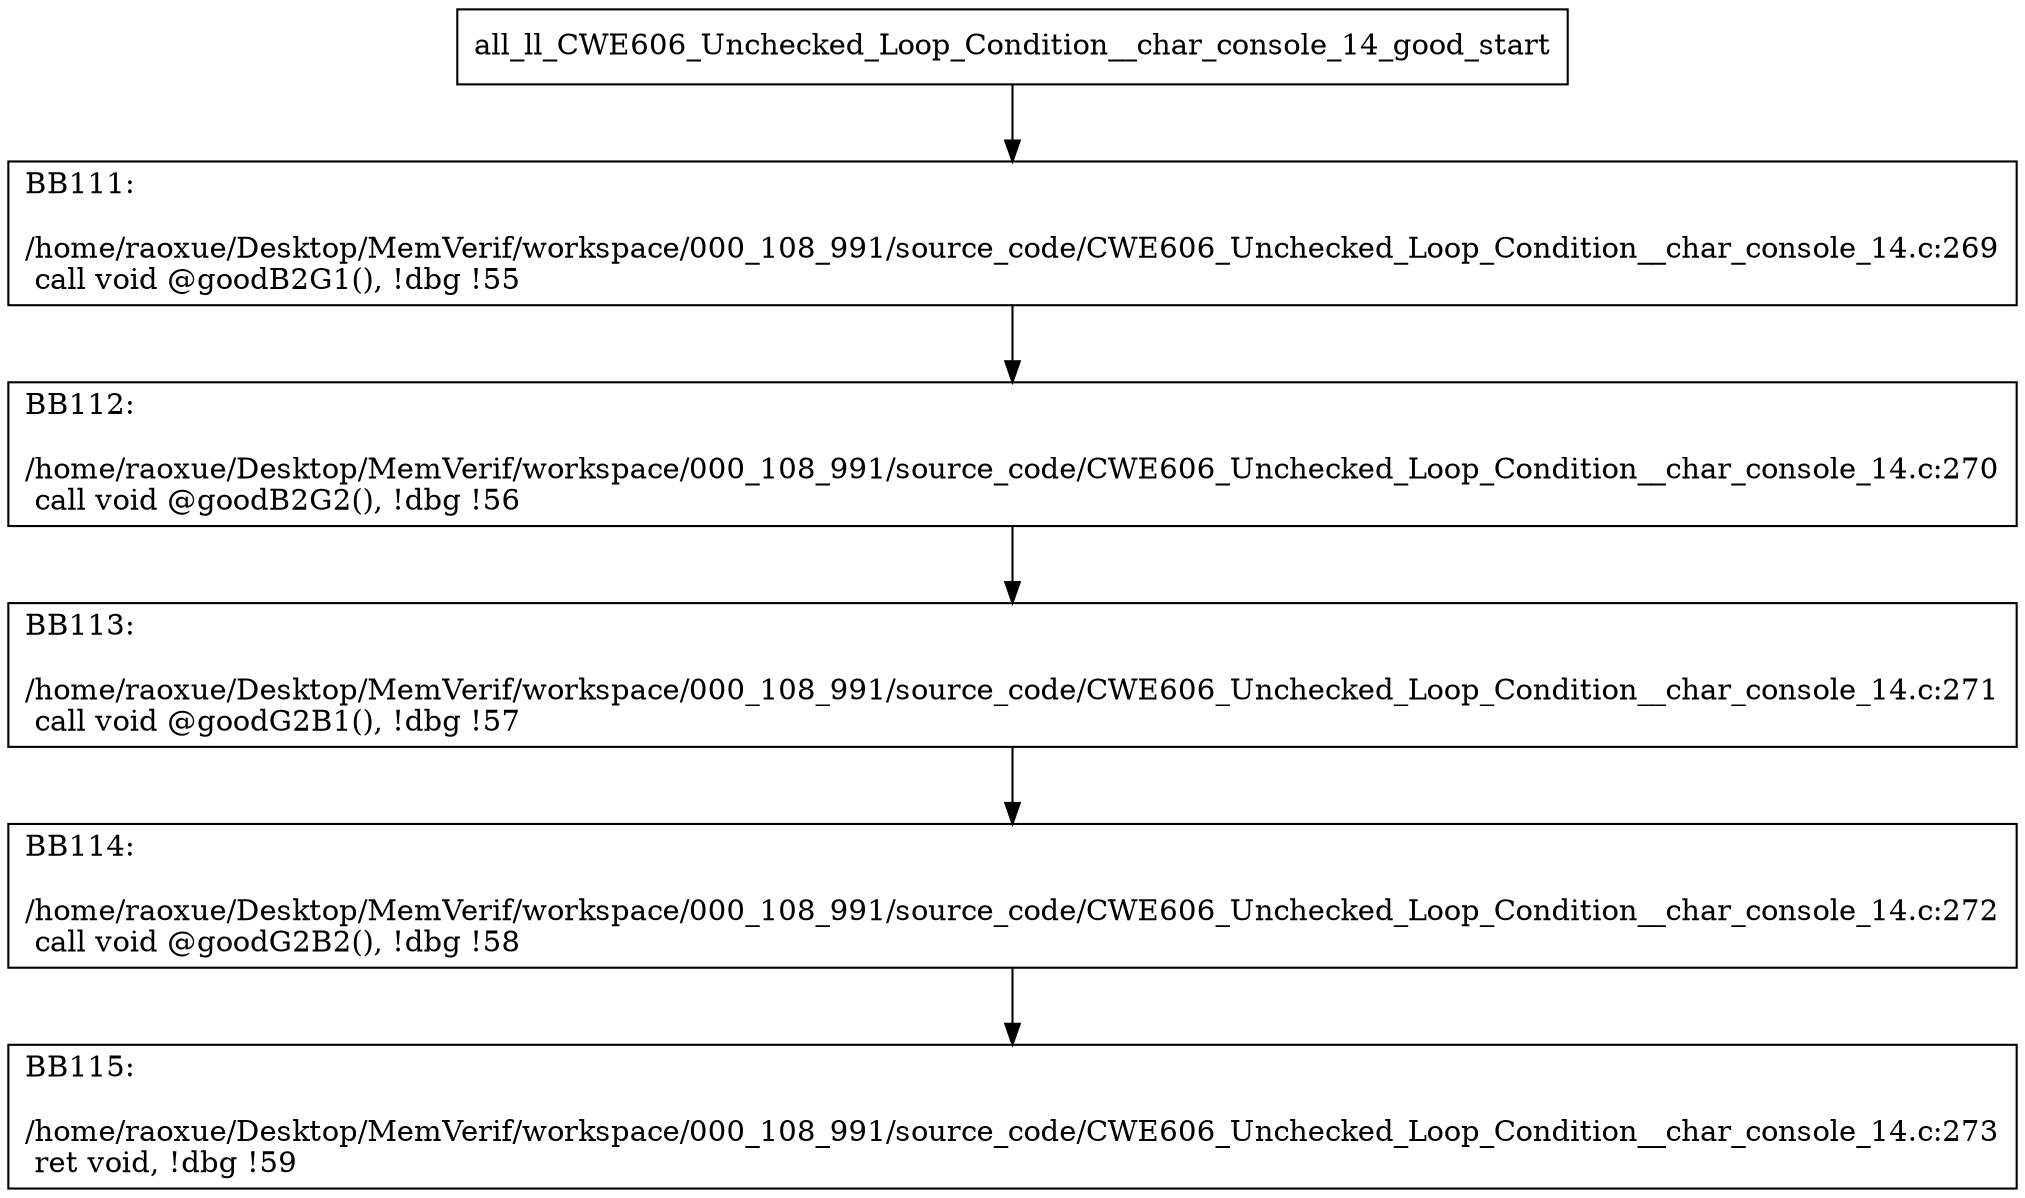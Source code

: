 digraph "CFG for'all_ll_CWE606_Unchecked_Loop_Condition__char_console_14_good' function" {
	BBall_ll_CWE606_Unchecked_Loop_Condition__char_console_14_good_start[shape=record,label="{all_ll_CWE606_Unchecked_Loop_Condition__char_console_14_good_start}"];
	BBall_ll_CWE606_Unchecked_Loop_Condition__char_console_14_good_start-> all_ll_CWE606_Unchecked_Loop_Condition__char_console_14_goodBB111;
	all_ll_CWE606_Unchecked_Loop_Condition__char_console_14_goodBB111 [shape=record, label="{BB111:\l\l/home/raoxue/Desktop/MemVerif/workspace/000_108_991/source_code/CWE606_Unchecked_Loop_Condition__char_console_14.c:269\l
  call void @goodB2G1(), !dbg !55\l
}"];
	all_ll_CWE606_Unchecked_Loop_Condition__char_console_14_goodBB111-> all_ll_CWE606_Unchecked_Loop_Condition__char_console_14_goodBB112;
	all_ll_CWE606_Unchecked_Loop_Condition__char_console_14_goodBB112 [shape=record, label="{BB112:\l\l/home/raoxue/Desktop/MemVerif/workspace/000_108_991/source_code/CWE606_Unchecked_Loop_Condition__char_console_14.c:270\l
  call void @goodB2G2(), !dbg !56\l
}"];
	all_ll_CWE606_Unchecked_Loop_Condition__char_console_14_goodBB112-> all_ll_CWE606_Unchecked_Loop_Condition__char_console_14_goodBB113;
	all_ll_CWE606_Unchecked_Loop_Condition__char_console_14_goodBB113 [shape=record, label="{BB113:\l\l/home/raoxue/Desktop/MemVerif/workspace/000_108_991/source_code/CWE606_Unchecked_Loop_Condition__char_console_14.c:271\l
  call void @goodG2B1(), !dbg !57\l
}"];
	all_ll_CWE606_Unchecked_Loop_Condition__char_console_14_goodBB113-> all_ll_CWE606_Unchecked_Loop_Condition__char_console_14_goodBB114;
	all_ll_CWE606_Unchecked_Loop_Condition__char_console_14_goodBB114 [shape=record, label="{BB114:\l\l/home/raoxue/Desktop/MemVerif/workspace/000_108_991/source_code/CWE606_Unchecked_Loop_Condition__char_console_14.c:272\l
  call void @goodG2B2(), !dbg !58\l
}"];
	all_ll_CWE606_Unchecked_Loop_Condition__char_console_14_goodBB114-> all_ll_CWE606_Unchecked_Loop_Condition__char_console_14_goodBB115;
	all_ll_CWE606_Unchecked_Loop_Condition__char_console_14_goodBB115 [shape=record, label="{BB115:\l\l/home/raoxue/Desktop/MemVerif/workspace/000_108_991/source_code/CWE606_Unchecked_Loop_Condition__char_console_14.c:273\l
  ret void, !dbg !59\l
}"];
}
